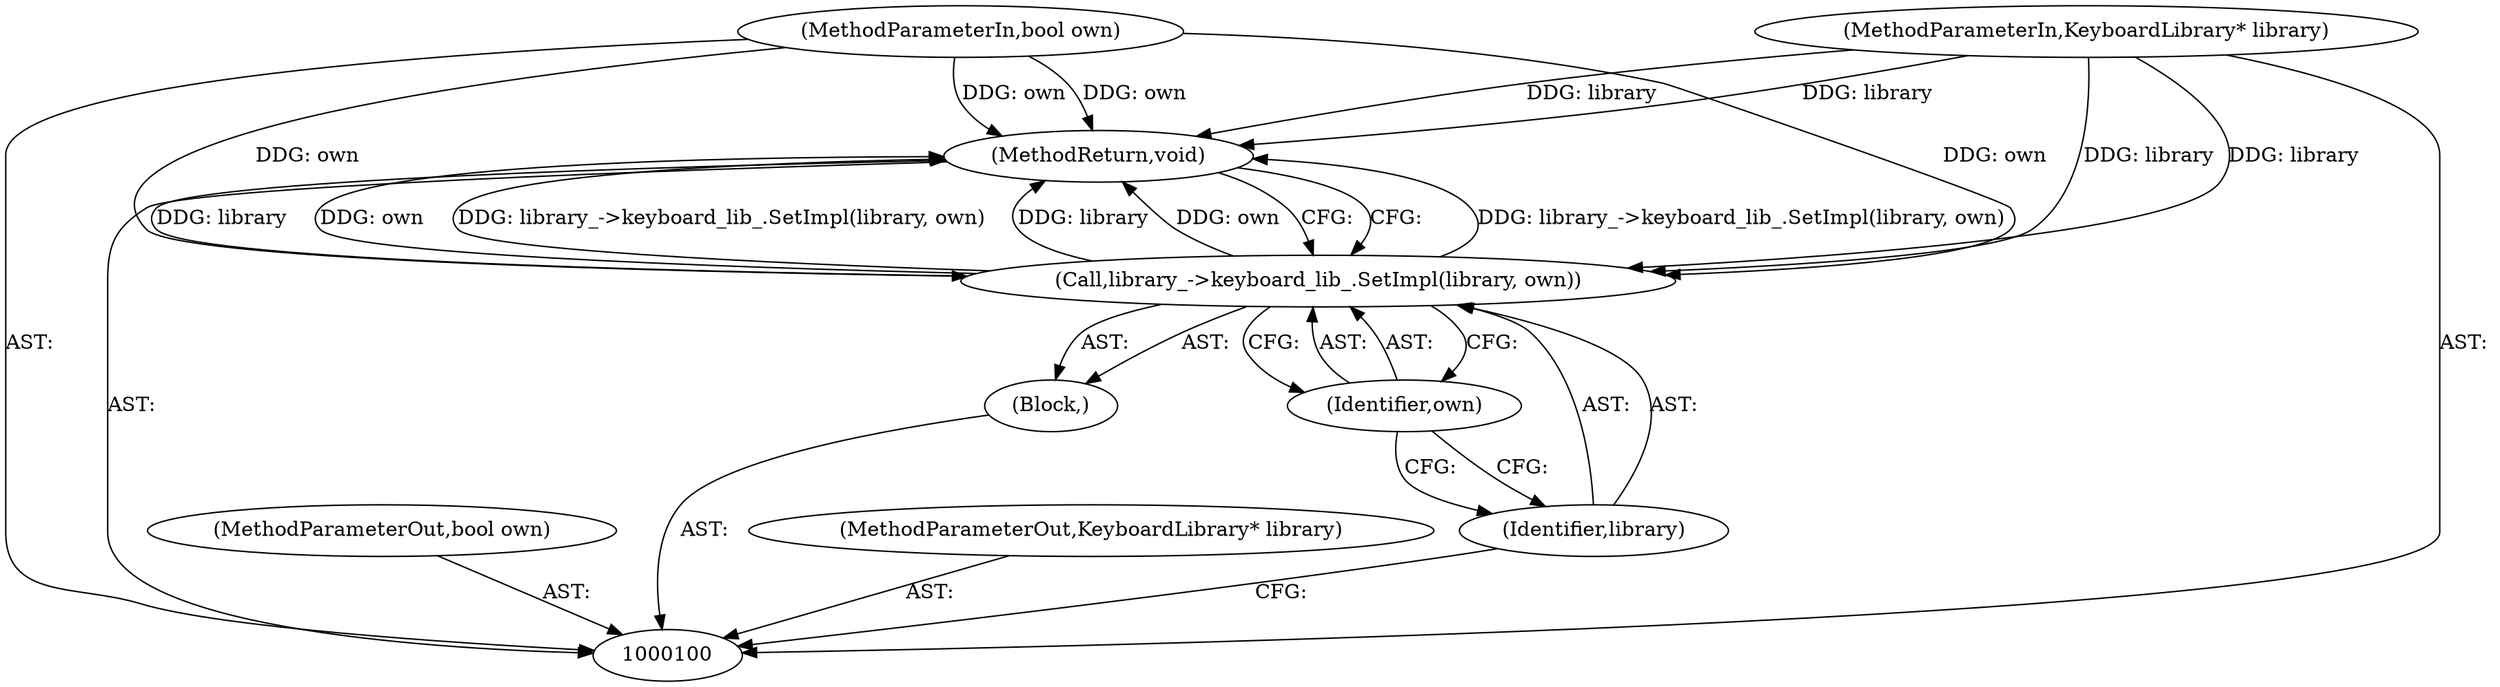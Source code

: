 digraph "1_Chrome_b3ae5db129f88dae153880e84bdabea8ce2ca89b_18" {
"1000107" [label="(MethodReturn,void)"];
"1000102" [label="(MethodParameterIn,bool own)"];
"1000118" [label="(MethodParameterOut,bool own)"];
"1000101" [label="(MethodParameterIn,KeyboardLibrary* library)"];
"1000117" [label="(MethodParameterOut,KeyboardLibrary* library)"];
"1000103" [label="(Block,)"];
"1000104" [label="(Call,library_->keyboard_lib_.SetImpl(library, own))"];
"1000105" [label="(Identifier,library)"];
"1000106" [label="(Identifier,own)"];
"1000107" -> "1000100"  [label="AST: "];
"1000107" -> "1000104"  [label="CFG: "];
"1000104" -> "1000107"  [label="DDG: library_->keyboard_lib_.SetImpl(library, own)"];
"1000104" -> "1000107"  [label="DDG: library"];
"1000104" -> "1000107"  [label="DDG: own"];
"1000102" -> "1000107"  [label="DDG: own"];
"1000101" -> "1000107"  [label="DDG: library"];
"1000102" -> "1000100"  [label="AST: "];
"1000102" -> "1000107"  [label="DDG: own"];
"1000102" -> "1000104"  [label="DDG: own"];
"1000118" -> "1000100"  [label="AST: "];
"1000101" -> "1000100"  [label="AST: "];
"1000101" -> "1000107"  [label="DDG: library"];
"1000101" -> "1000104"  [label="DDG: library"];
"1000117" -> "1000100"  [label="AST: "];
"1000103" -> "1000100"  [label="AST: "];
"1000104" -> "1000103"  [label="AST: "];
"1000104" -> "1000103"  [label="AST: "];
"1000104" -> "1000106"  [label="CFG: "];
"1000105" -> "1000104"  [label="AST: "];
"1000106" -> "1000104"  [label="AST: "];
"1000107" -> "1000104"  [label="CFG: "];
"1000104" -> "1000107"  [label="DDG: library_->keyboard_lib_.SetImpl(library, own)"];
"1000104" -> "1000107"  [label="DDG: library"];
"1000104" -> "1000107"  [label="DDG: own"];
"1000101" -> "1000104"  [label="DDG: library"];
"1000102" -> "1000104"  [label="DDG: own"];
"1000105" -> "1000104"  [label="AST: "];
"1000105" -> "1000100"  [label="CFG: "];
"1000106" -> "1000105"  [label="CFG: "];
"1000106" -> "1000104"  [label="AST: "];
"1000106" -> "1000105"  [label="CFG: "];
"1000104" -> "1000106"  [label="CFG: "];
}
